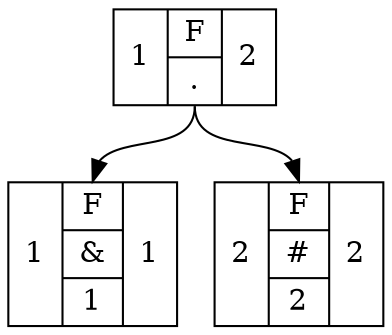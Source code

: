 digraph{
node[shape=record];
Nodo_0[label="1 | {<lH>F|{<lL>.}} | 2"];
Nodo_0:lL -> Nodo_1:lH;
Nodo_0:lL -> Nodo_2:lH;
Nodo_1[label="1 | {<lH>F|{&}|{<lL>1}} | 1"];
Nodo_2[label="2 | {<lH>F|{#}|{<lL>2}} | 2"];
}